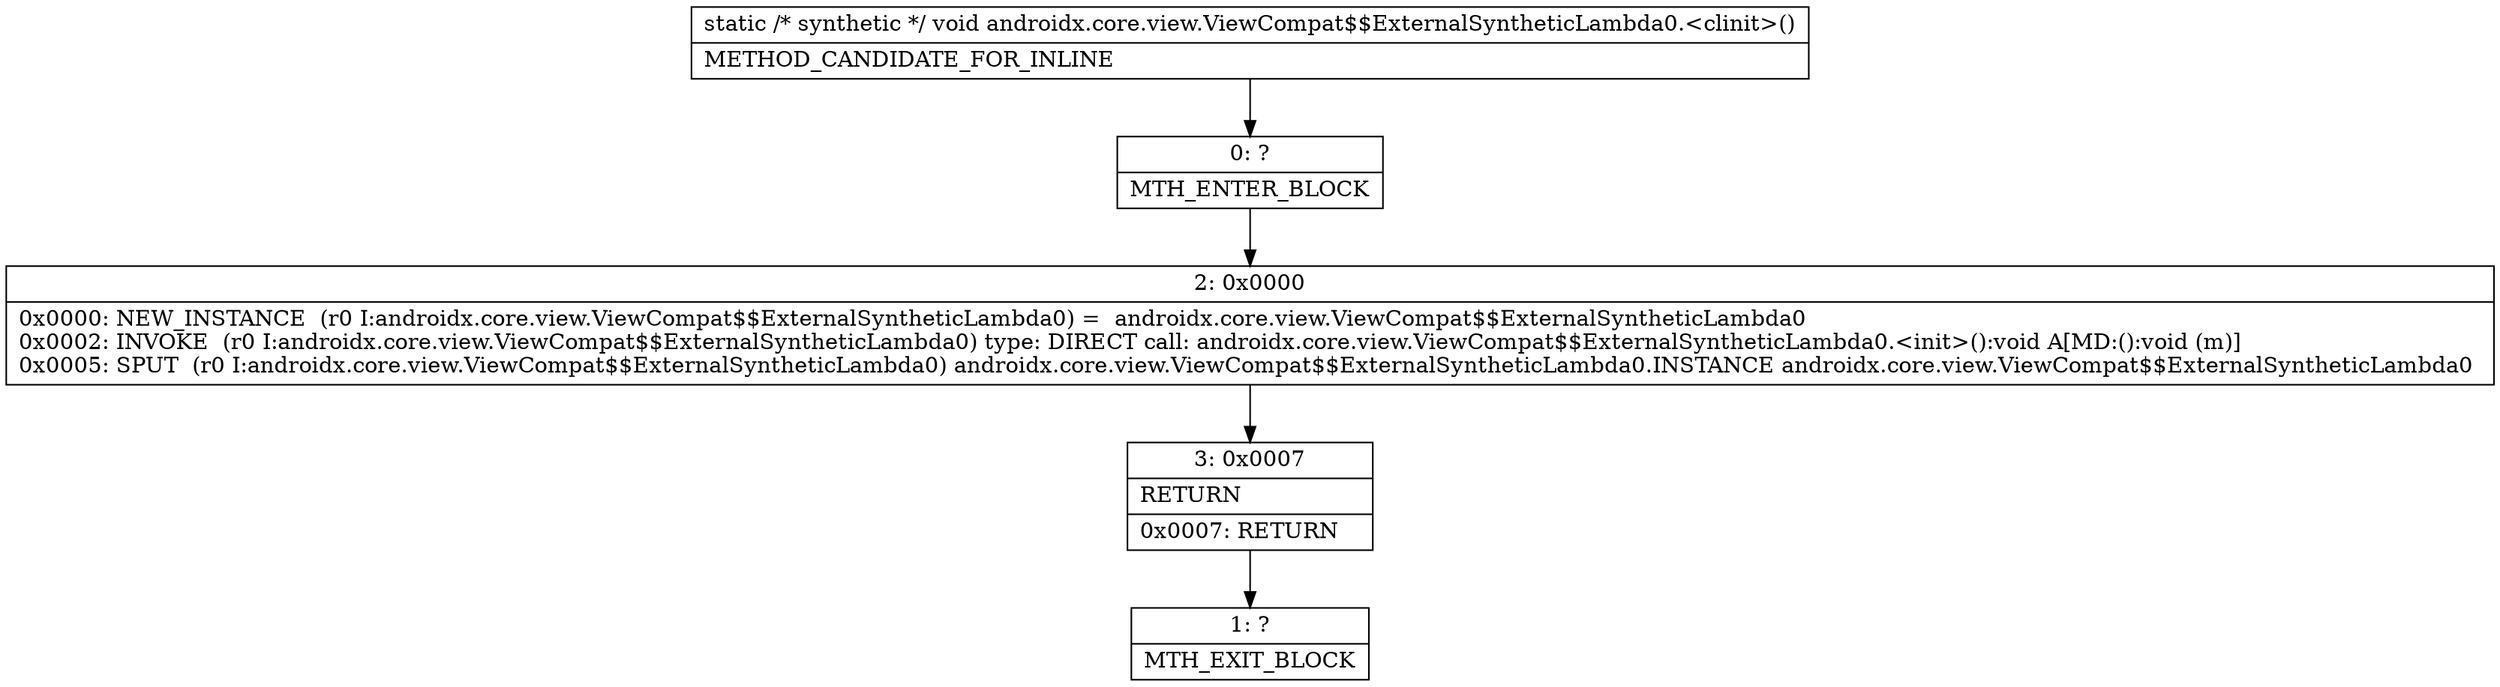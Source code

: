 digraph "CFG forandroidx.core.view.ViewCompat$$ExternalSyntheticLambda0.\<clinit\>()V" {
Node_0 [shape=record,label="{0\:\ ?|MTH_ENTER_BLOCK\l}"];
Node_2 [shape=record,label="{2\:\ 0x0000|0x0000: NEW_INSTANCE  (r0 I:androidx.core.view.ViewCompat$$ExternalSyntheticLambda0) =  androidx.core.view.ViewCompat$$ExternalSyntheticLambda0 \l0x0002: INVOKE  (r0 I:androidx.core.view.ViewCompat$$ExternalSyntheticLambda0) type: DIRECT call: androidx.core.view.ViewCompat$$ExternalSyntheticLambda0.\<init\>():void A[MD:():void (m)]\l0x0005: SPUT  (r0 I:androidx.core.view.ViewCompat$$ExternalSyntheticLambda0) androidx.core.view.ViewCompat$$ExternalSyntheticLambda0.INSTANCE androidx.core.view.ViewCompat$$ExternalSyntheticLambda0 \l}"];
Node_3 [shape=record,label="{3\:\ 0x0007|RETURN\l|0x0007: RETURN   \l}"];
Node_1 [shape=record,label="{1\:\ ?|MTH_EXIT_BLOCK\l}"];
MethodNode[shape=record,label="{static \/* synthetic *\/ void androidx.core.view.ViewCompat$$ExternalSyntheticLambda0.\<clinit\>()  | METHOD_CANDIDATE_FOR_INLINE\l}"];
MethodNode -> Node_0;Node_0 -> Node_2;
Node_2 -> Node_3;
Node_3 -> Node_1;
}

